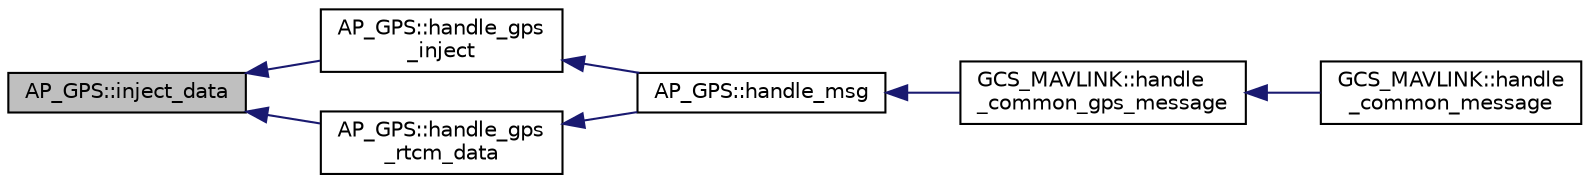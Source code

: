 digraph "AP_GPS::inject_data"
{
 // INTERACTIVE_SVG=YES
  edge [fontname="Helvetica",fontsize="10",labelfontname="Helvetica",labelfontsize="10"];
  node [fontname="Helvetica",fontsize="10",shape=record];
  rankdir="LR";
  Node1 [label="AP_GPS::inject_data",height=0.2,width=0.4,color="black", fillcolor="grey75", style="filled", fontcolor="black"];
  Node1 -> Node2 [dir="back",color="midnightblue",fontsize="10",style="solid",fontname="Helvetica"];
  Node2 [label="AP_GPS::handle_gps\l_inject",height=0.2,width=0.4,color="black", fillcolor="white", style="filled",URL="$classAP__GPS.html#ab23fbd832b645879b3a7a8db446aef03"];
  Node2 -> Node3 [dir="back",color="midnightblue",fontsize="10",style="solid",fontname="Helvetica"];
  Node3 [label="AP_GPS::handle_msg",height=0.2,width=0.4,color="black", fillcolor="white", style="filled",URL="$classAP__GPS.html#a3074764330bd4dfd9da851b59a6df2ed"];
  Node3 -> Node4 [dir="back",color="midnightblue",fontsize="10",style="solid",fontname="Helvetica"];
  Node4 [label="GCS_MAVLINK::handle\l_common_gps_message",height=0.2,width=0.4,color="black", fillcolor="white", style="filled",URL="$structGCS__MAVLINK.html#a88d9abd0e900fa0e051063ae7acd2e2a"];
  Node4 -> Node5 [dir="back",color="midnightblue",fontsize="10",style="solid",fontname="Helvetica"];
  Node5 [label="GCS_MAVLINK::handle\l_common_message",height=0.2,width=0.4,color="black", fillcolor="white", style="filled",URL="$structGCS__MAVLINK.html#a13da94a2548ade6552a5250eb3251e89"];
  Node1 -> Node6 [dir="back",color="midnightblue",fontsize="10",style="solid",fontname="Helvetica"];
  Node6 [label="AP_GPS::handle_gps\l_rtcm_data",height=0.2,width=0.4,color="black", fillcolor="white", style="filled",URL="$classAP__GPS.html#a09fc3eb0ae4581f5d34d180431b0295f"];
  Node6 -> Node3 [dir="back",color="midnightblue",fontsize="10",style="solid",fontname="Helvetica"];
}
